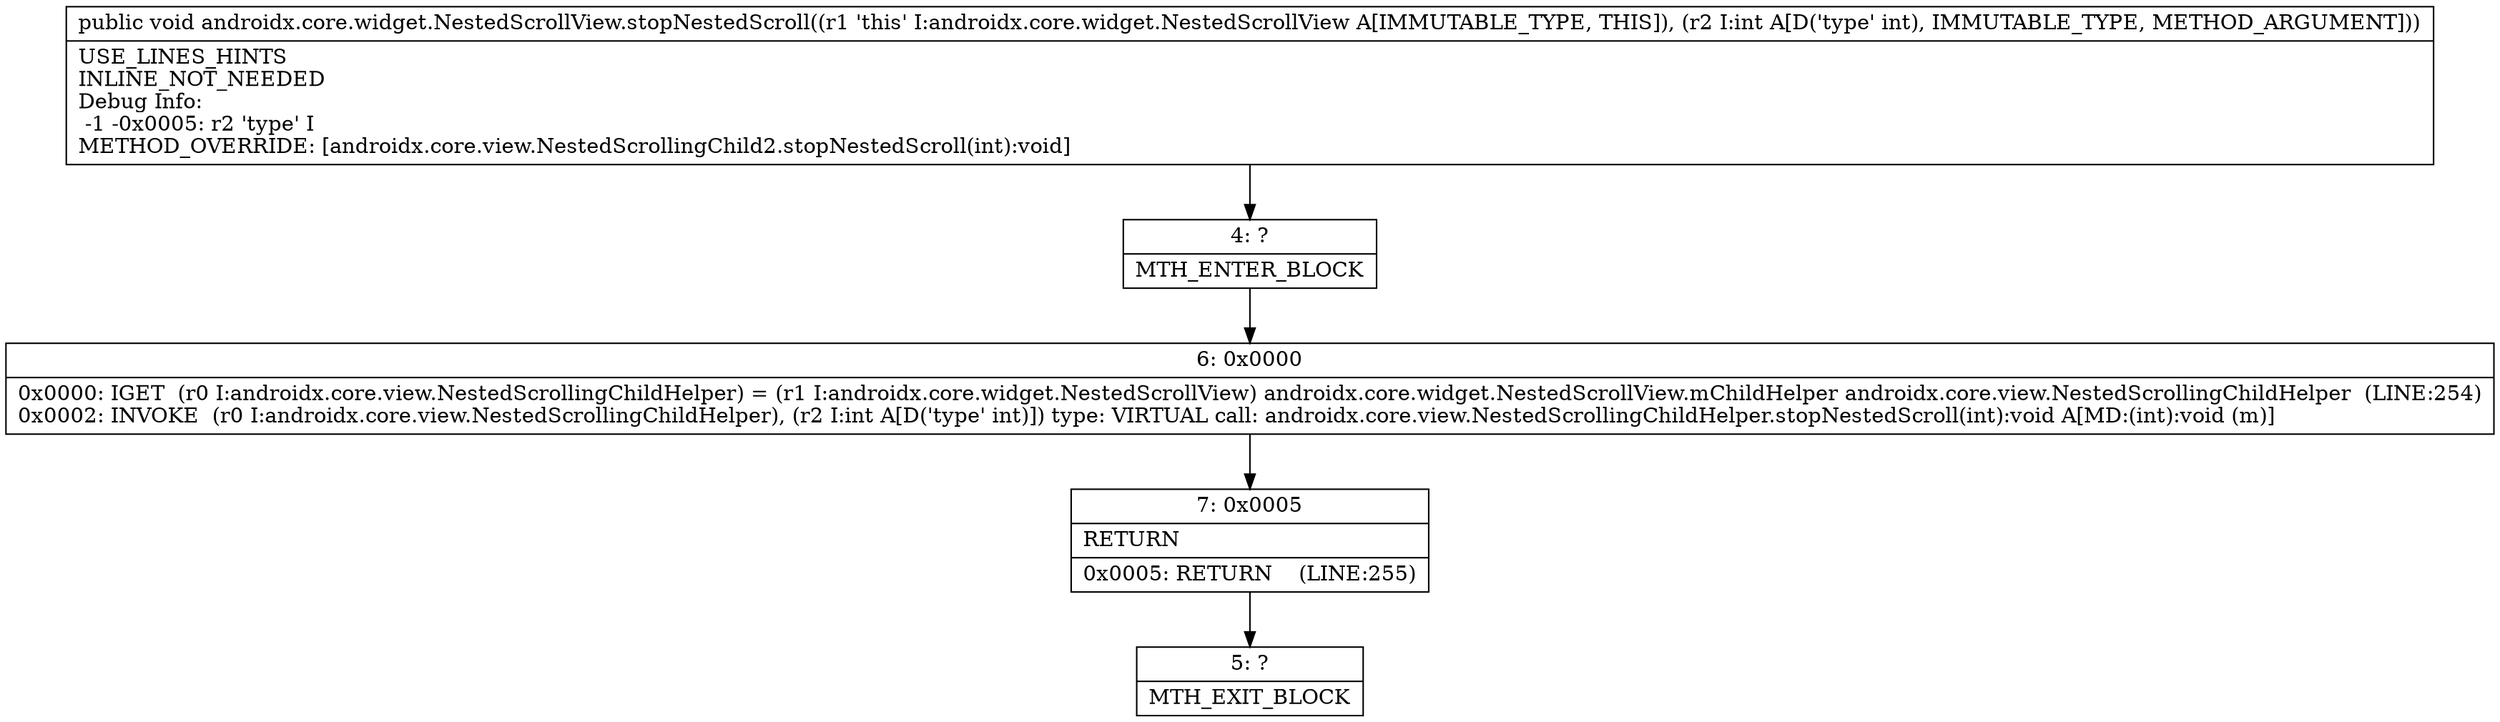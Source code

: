 digraph "CFG forandroidx.core.widget.NestedScrollView.stopNestedScroll(I)V" {
Node_4 [shape=record,label="{4\:\ ?|MTH_ENTER_BLOCK\l}"];
Node_6 [shape=record,label="{6\:\ 0x0000|0x0000: IGET  (r0 I:androidx.core.view.NestedScrollingChildHelper) = (r1 I:androidx.core.widget.NestedScrollView) androidx.core.widget.NestedScrollView.mChildHelper androidx.core.view.NestedScrollingChildHelper  (LINE:254)\l0x0002: INVOKE  (r0 I:androidx.core.view.NestedScrollingChildHelper), (r2 I:int A[D('type' int)]) type: VIRTUAL call: androidx.core.view.NestedScrollingChildHelper.stopNestedScroll(int):void A[MD:(int):void (m)]\l}"];
Node_7 [shape=record,label="{7\:\ 0x0005|RETURN\l|0x0005: RETURN    (LINE:255)\l}"];
Node_5 [shape=record,label="{5\:\ ?|MTH_EXIT_BLOCK\l}"];
MethodNode[shape=record,label="{public void androidx.core.widget.NestedScrollView.stopNestedScroll((r1 'this' I:androidx.core.widget.NestedScrollView A[IMMUTABLE_TYPE, THIS]), (r2 I:int A[D('type' int), IMMUTABLE_TYPE, METHOD_ARGUMENT]))  | USE_LINES_HINTS\lINLINE_NOT_NEEDED\lDebug Info:\l  \-1 \-0x0005: r2 'type' I\lMETHOD_OVERRIDE: [androidx.core.view.NestedScrollingChild2.stopNestedScroll(int):void]\l}"];
MethodNode -> Node_4;Node_4 -> Node_6;
Node_6 -> Node_7;
Node_7 -> Node_5;
}

